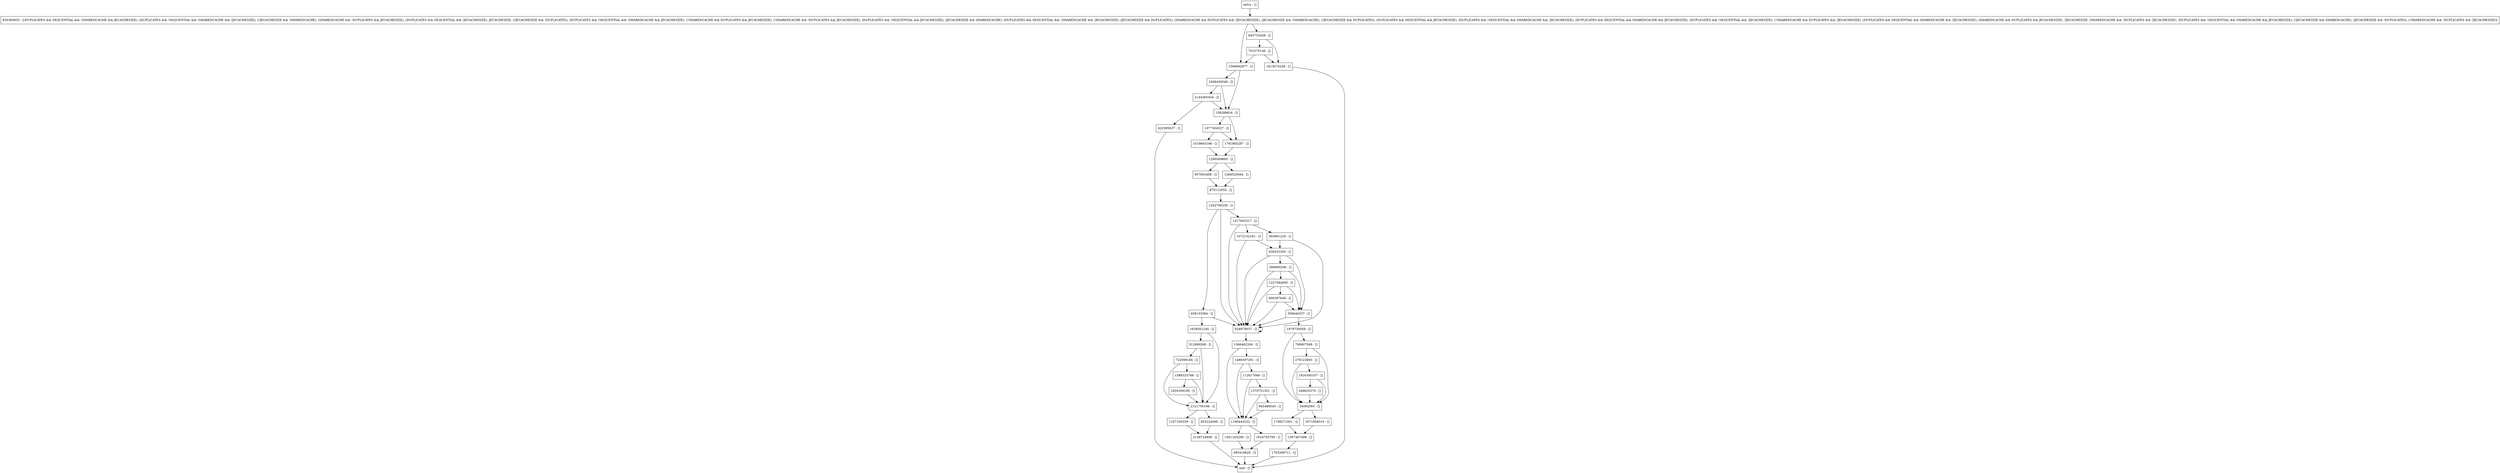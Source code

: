 digraph searchExact {
node [shape=record];
1791865287 [label="1791865287 - []"];
1107100339 [label="1107100339 - []"];
1920359195 [label="1920359195 - []"];
422395637 [label="422395637 - []"];
279123893 [label="279123893 - []"];
1608430048 [label="1608430048 - []"];
1703299711 [label="1703299711 - []"];
1269320564 [label="1269320564 - []"];
790607569 [label="790607569 - []"];
1367467498 [label="1367467498 - []"];
639323350 [label="639323350 - []"];
459133384 [label="459133384 - []"];
1077304527 [label="1077304527 - []"];
549625379 [label="549625379 - []"];
1227584095 [label="1227584095 - []"];
1501163206 [label="1501163206 - []"];
1979730059 [label="1979730059 - []"];
900397648 [label="900397648 - []"];
1366462206 [label="1366462206 - []"];
1290569895 [label="1290569895 - []"];
2144365454 [label="2144365454 - []"];
entry [label="entry - []"];
exit [label="exit - []"];
112617068 [label="112617068 - []"];
1566662877 [label="1566662877 - []"];
835360853 [label="835360853 - [(DUPLICATES && SEQUENTIAL && !SHAREDCACHE && JECACHESIZE), (DUPLICATES && !SEQUENTIAL && !SHAREDCACHE && !JECACHESIZE), (!JECACHESIZE && !SHAREDCACHE), (SHAREDCACHE && !DUPLICATES && JECACHESIZE), (DUPLICATES && SEQUENTIAL && !JECACHESIZE), JECACHESIZE, (!JECACHESIZE && !DUPLICATES), (DUPLICATES && !SEQUENTIAL && !SHAREDCACHE && JECACHESIZE), (!SHAREDCACHE && DUPLICATES && JECACHESIZE), (!SHAREDCACHE && !DUPLICATES && JECACHESIZE), (DUPLICATES && !SEQUENTIAL && JECACHESIZE), (JECACHESIZE && SHAREDCACHE), (DUPLICATES && SEQUENTIAL && !SHAREDCACHE && !JECACHESIZE), (JECACHESIZE && DUPLICATES), (SHAREDCACHE && DUPLICATES && !JECACHESIZE), (JECACHESIZE && !SHAREDCACHE), (!JECACHESIZE && DUPLICATES), (DUPLICATES && SEQUENTIAL && JECACHESIZE), (DUPLICATES && !SEQUENTIAL && SHAREDCACHE && !JECACHESIZE), (DUPLICATES && SEQUENTIAL && SHAREDCACHE && JECACHESIZE), (DUPLICATES && !SEQUENTIAL && !JECACHESIZE), (!SHAREDCACHE && DUPLICATES && !JECACHESIZE), (DUPLICATES && SEQUENTIAL && SHAREDCACHE && !JECACHESIZE), (SHAREDCACHE && DUPLICATES && JECACHESIZE), !JECACHESIZE, (SHAREDCACHE && !DUPLICATES && !JECACHESIZE), (DUPLICATES && !SEQUENTIAL && SHAREDCACHE && JECACHESIZE), (!JECACHESIZE && SHAREDCACHE), (JECACHESIZE && !DUPLICATES), (!SHAREDCACHE && !DUPLICATES && !JECACHESIZE)]"];
701575146 [label="701575146 - []"];
265961220 [label="265961220 - []"];
953224066 [label="953224066 - []"];
495418820 [label="495418820 - []"];
870112932 [label="870112932 - []"];
693733458 [label="693733458 - []"];
1072152161 [label="1072152161 - []"];
1489397291 [label="1489397291 - []"];
158289816 [label="158289816 - []"];
2139724808 [label="2139724808 - []"];
312990268 [label="312990268 - []"];
1639501240 [label="1639501240 - []"];
1671958310 [label="1671958310 - []"];
1370751351 [label="1370751351 - []"];
1417943317 [label="1417943317 - []"];
722099184 [label="722099184 - []"];
1916340107 [label="1916340107 - []"];
1292756339 [label="1292756339 - []"];
356646337 [label="356646337 - []"];
828979037 [label="828979037 - []"];
34092065 [label="34092065 - []"];
1816753795 [label="1816753795 - []"];
2121700196 [label="2121700196 - []"];
1813074256 [label="1813074256 - []"];
1588333768 [label="1588333768 - []"];
957003498 [label="957003498 - []"];
1190443222 [label="1190443222 - []"];
1799271001 [label="1799271001 - []"];
845488543 [label="845488543 - []"];
1019663196 [label="1019663196 - []"];
399990206 [label="399990206 - []"];
entry;
exit;
1791865287 -> 1290569895;
1107100339 -> 2139724808;
1920359195 -> 2121700196;
422395637 -> exit;
279123893 -> 34092065;
279123893 -> 1916340107;
1608430048 -> 158289816;
1608430048 -> 2144365454;
1703299711 -> exit;
1269320564 -> 870112932;
790607569 -> 279123893;
790607569 -> 34092065;
1367467498 -> 1703299711;
639323350 -> 828979037;
639323350 -> 399990206;
639323350 -> 356646337;
459133384 -> 828979037;
459133384 -> 1639501240;
1077304527 -> 1791865287;
1077304527 -> 1019663196;
549625379 -> 34092065;
1227584095 -> 828979037;
1227584095 -> 900397648;
1227584095 -> 356646337;
1501163206 -> 495418820;
1979730059 -> 34092065;
1979730059 -> 790607569;
900397648 -> 828979037;
900397648 -> 356646337;
1366462206 -> 1190443222;
1366462206 -> 1489397291;
1290569895 -> 1269320564;
1290569895 -> 957003498;
2144365454 -> 422395637;
2144365454 -> 158289816;
entry -> 835360853;
112617068 -> 1190443222;
112617068 -> 1370751351;
1566662877 -> 1608430048;
1566662877 -> 158289816;
835360853 -> 693733458;
835360853 -> 1566662877;
701575146 -> 1566662877;
701575146 -> 1813074256;
265961220 -> 828979037;
265961220 -> 639323350;
953224066 -> 2139724808;
495418820 -> exit;
870112932 -> 1292756339;
693733458 -> 701575146;
693733458 -> 1813074256;
1072152161 -> 828979037;
1072152161 -> 639323350;
1489397291 -> 1190443222;
1489397291 -> 112617068;
158289816 -> 1791865287;
158289816 -> 1077304527;
2139724808 -> exit;
312990268 -> 2121700196;
312990268 -> 722099184;
1639501240 -> 2121700196;
1639501240 -> 312990268;
1671958310 -> 1367467498;
1370751351 -> 1190443222;
1370751351 -> 845488543;
1417943317 -> 828979037;
1417943317 -> 1072152161;
1417943317 -> 265961220;
722099184 -> 2121700196;
722099184 -> 1588333768;
1916340107 -> 34092065;
1916340107 -> 549625379;
1292756339 -> 828979037;
1292756339 -> 1417943317;
1292756339 -> 459133384;
356646337 -> 828979037;
356646337 -> 1979730059;
828979037 -> 828979037;
828979037 -> 1366462206;
34092065 -> 1799271001;
34092065 -> 1671958310;
1816753795 -> 495418820;
2121700196 -> 1107100339;
2121700196 -> 953224066;
1813074256 -> exit;
1588333768 -> 1920359195;
1588333768 -> 2121700196;
957003498 -> 870112932;
1190443222 -> 1816753795;
1190443222 -> 1501163206;
1799271001 -> 1367467498;
845488543 -> 1190443222;
1019663196 -> 1290569895;
399990206 -> 828979037;
399990206 -> 1227584095;
399990206 -> 356646337;
}
